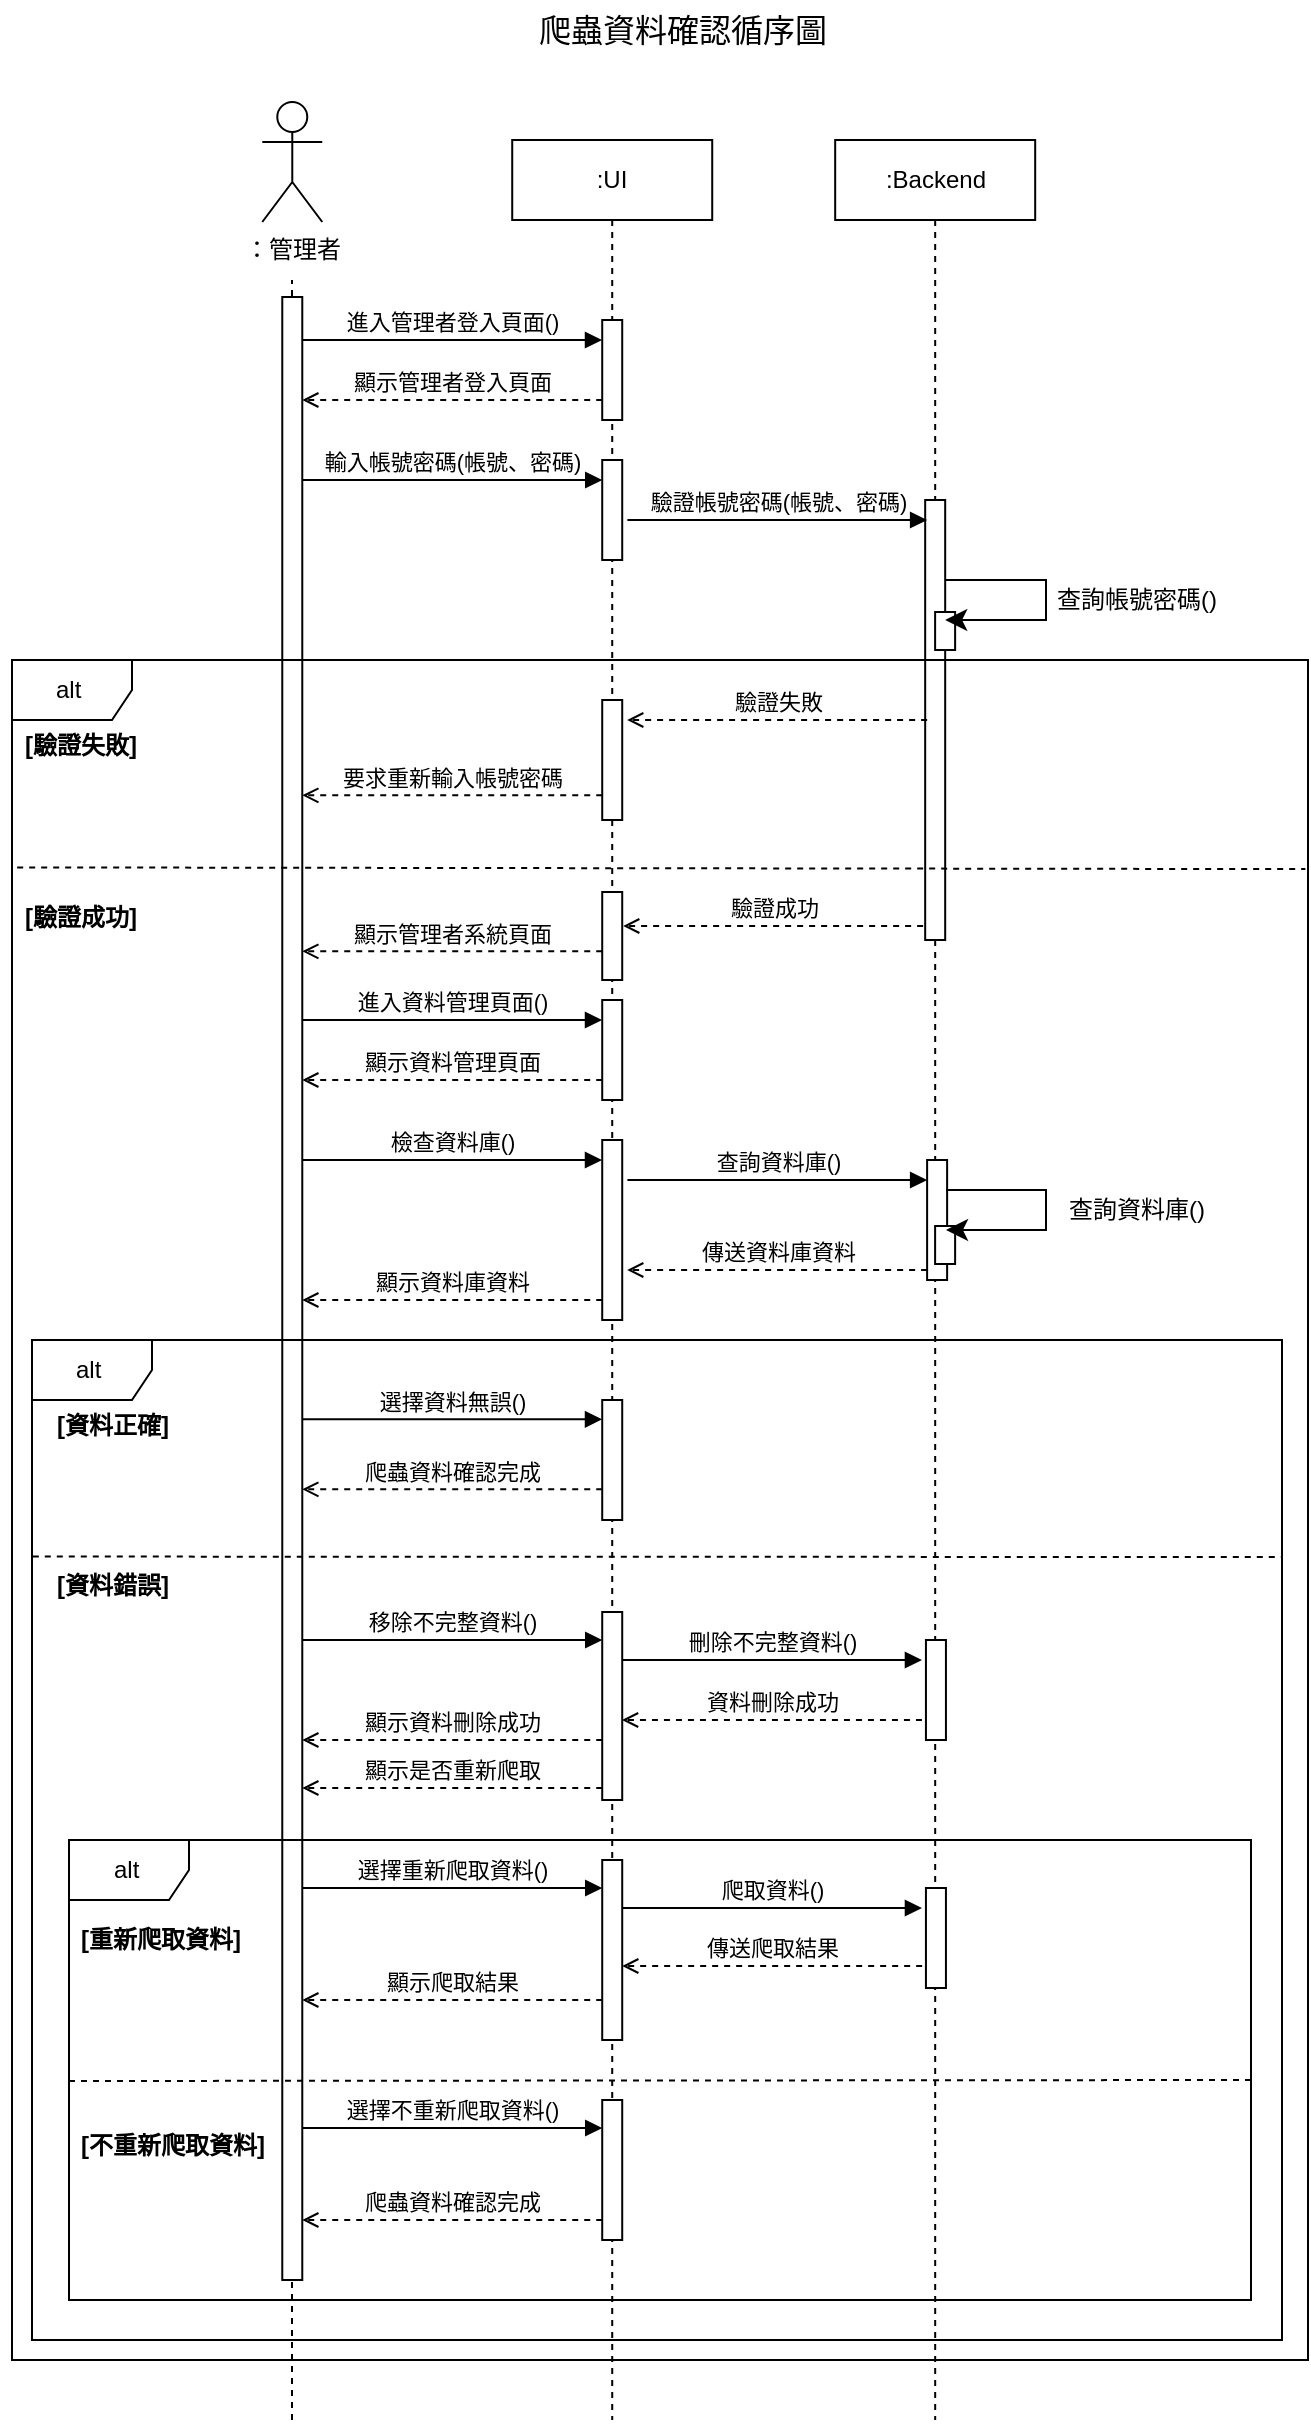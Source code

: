 <mxfile version="24.4.9" type="google">
  <diagram name="爬蟲資料確認循序圖" id="h2zrZuEtpmVf0U5pq_tw">
    <mxGraphModel grid="1" page="0" gridSize="10" guides="1" tooltips="1" connect="1" arrows="1" fold="1" pageScale="1" pageWidth="827" pageHeight="1169" math="0" shadow="0">
      <root>
        <mxCell id="0" />
        <mxCell id="1" parent="0" />
        <mxCell id="bg2msgem7Z4zpFXIcjBG-39" value=":Backend" style="shape=umlLifeline;perimeter=lifelinePerimeter;whiteSpace=wrap;html=1;container=1;dropTarget=0;collapsible=0;recursiveResize=0;outlineConnect=0;portConstraint=eastwest;newEdgeStyle={&quot;curved&quot;:0,&quot;rounded&quot;:0};" vertex="1" parent="1">
          <mxGeometry x="-598.41" y="30" width="100" height="1140" as="geometry" />
        </mxCell>
        <mxCell id="bg2msgem7Z4zpFXIcjBG-40" value="" style="html=1;points=[[0,0,0,0,5],[0,1,0,0,-5],[1,0,0,0,5],[1,1,0,0,-5]];perimeter=orthogonalPerimeter;outlineConnect=0;targetShapes=umlLifeline;portConstraint=eastwest;newEdgeStyle={&quot;curved&quot;:0,&quot;rounded&quot;:0};" vertex="1" parent="bg2msgem7Z4zpFXIcjBG-39">
          <mxGeometry x="45" y="180" width="10" height="220" as="geometry" />
        </mxCell>
        <mxCell id="jdp2tFiGNUv5h36sgg2k-23" value="" style="html=1;points=[[0,0,0,0,5],[0,1,0,0,-5],[1,0,0,0,5],[1,1,0,0,-5]];perimeter=orthogonalPerimeter;outlineConnect=0;targetShapes=umlLifeline;portConstraint=eastwest;newEdgeStyle={&quot;curved&quot;:0,&quot;rounded&quot;:0};" vertex="1" parent="bg2msgem7Z4zpFXIcjBG-39">
          <mxGeometry x="45.97" y="510" width="10" height="60" as="geometry" />
        </mxCell>
        <mxCell id="jdp2tFiGNUv5h36sgg2k-59" value="" style="html=1;points=[[0,0,0,0,5],[0,1,0,0,-5],[1,0,0,0,5],[1,1,0,0,-5]];perimeter=orthogonalPerimeter;outlineConnect=0;targetShapes=umlLifeline;portConstraint=eastwest;newEdgeStyle={&quot;curved&quot;:0,&quot;rounded&quot;:0};" vertex="1" parent="bg2msgem7Z4zpFXIcjBG-39">
          <mxGeometry x="49.97" y="236" width="10" height="19" as="geometry" />
        </mxCell>
        <mxCell id="jdp2tFiGNUv5h36sgg2k-60" value="" style="html=1;points=[[0,0,0,0,5],[0,1,0,0,-5],[1,0,0,0,5],[1,1,0,0,-5]];perimeter=orthogonalPerimeter;outlineConnect=0;targetShapes=umlLifeline;portConstraint=eastwest;newEdgeStyle={&quot;curved&quot;:0,&quot;rounded&quot;:0};" vertex="1" parent="bg2msgem7Z4zpFXIcjBG-39">
          <mxGeometry x="49.97" y="543" width="10" height="19" as="geometry" />
        </mxCell>
        <mxCell id="bg2msgem7Z4zpFXIcjBG-34" value=":UI" style="shape=umlLifeline;perimeter=lifelinePerimeter;whiteSpace=wrap;html=1;container=1;dropTarget=0;collapsible=0;recursiveResize=0;outlineConnect=0;portConstraint=eastwest;newEdgeStyle={&quot;curved&quot;:0,&quot;rounded&quot;:0};" vertex="1" parent="1">
          <mxGeometry x="-759.89" y="30" width="100" height="1140" as="geometry" />
        </mxCell>
        <mxCell id="bg2msgem7Z4zpFXIcjBG-35" value="" style="html=1;points=[[0,0,0,0,5],[0,1,0,0,-5],[1,0,0,0,5],[1,1,0,0,-5]];perimeter=orthogonalPerimeter;outlineConnect=0;targetShapes=umlLifeline;portConstraint=eastwest;newEdgeStyle={&quot;curved&quot;:0,&quot;rounded&quot;:0};" vertex="1" parent="bg2msgem7Z4zpFXIcjBG-34">
          <mxGeometry x="45" y="90" width="10" height="50" as="geometry" />
        </mxCell>
        <mxCell id="jdp2tFiGNUv5h36sgg2k-14" value="" style="html=1;points=[[0,0,0,0,5],[0,1,0,0,-5],[1,0,0,0,5],[1,1,0,0,-5]];perimeter=orthogonalPerimeter;outlineConnect=0;targetShapes=umlLifeline;portConstraint=eastwest;newEdgeStyle={&quot;curved&quot;:0,&quot;rounded&quot;:0};" vertex="1" parent="bg2msgem7Z4zpFXIcjBG-34">
          <mxGeometry x="45" y="160" width="10" height="50" as="geometry" />
        </mxCell>
        <mxCell id="jdp2tFiGNUv5h36sgg2k-20" value="" style="html=1;points=[[0,0,0,0,5],[0,1,0,0,-5],[1,0,0,0,5],[1,1,0,0,-5]];perimeter=orthogonalPerimeter;outlineConnect=0;targetShapes=umlLifeline;portConstraint=eastwest;newEdgeStyle={&quot;curved&quot;:0,&quot;rounded&quot;:0};" vertex="1" parent="bg2msgem7Z4zpFXIcjBG-34">
          <mxGeometry x="45" y="500" width="10" height="90" as="geometry" />
        </mxCell>
        <mxCell id="jdp2tFiGNUv5h36sgg2k-21" value="顯示資料庫資料" style="html=1;verticalAlign=bottom;labelBackgroundColor=none;endArrow=open;endFill=0;dashed=1;rounded=0;" edge="1" parent="bg2msgem7Z4zpFXIcjBG-34">
          <mxGeometry width="160" relative="1" as="geometry">
            <mxPoint x="45.0" y="580" as="sourcePoint" />
            <mxPoint x="-104.97" y="580" as="targetPoint" />
          </mxGeometry>
        </mxCell>
        <mxCell id="jdp2tFiGNUv5h36sgg2k-22" value="檢查資料庫()" style="html=1;verticalAlign=bottom;endArrow=block;curved=0;rounded=0;" edge="1" parent="bg2msgem7Z4zpFXIcjBG-34">
          <mxGeometry x="0.003" width="80" relative="1" as="geometry">
            <mxPoint x="-104.97" y="510" as="sourcePoint" />
            <mxPoint x="44.89" y="510" as="targetPoint" />
            <mxPoint as="offset" />
          </mxGeometry>
        </mxCell>
        <mxCell id="jdp2tFiGNUv5h36sgg2k-45" value="選擇重新爬取資料()" style="html=1;verticalAlign=bottom;endArrow=block;curved=0;rounded=0;" edge="1" parent="bg2msgem7Z4zpFXIcjBG-34">
          <mxGeometry x="0.003" width="80" relative="1" as="geometry">
            <mxPoint x="-104.86" y="874" as="sourcePoint" />
            <mxPoint x="45" y="874" as="targetPoint" />
            <mxPoint as="offset" />
          </mxGeometry>
        </mxCell>
        <mxCell id="jdp2tFiGNUv5h36sgg2k-46" value="" style="html=1;points=[[0,0,0,0,5],[0,1,0,0,-5],[1,0,0,0,5],[1,1,0,0,-5]];perimeter=orthogonalPerimeter;outlineConnect=0;targetShapes=umlLifeline;portConstraint=eastwest;newEdgeStyle={&quot;curved&quot;:0,&quot;rounded&quot;:0};" vertex="1" parent="bg2msgem7Z4zpFXIcjBG-34">
          <mxGeometry x="45" y="860" width="10" height="90" as="geometry" />
        </mxCell>
        <mxCell id="jdp2tFiGNUv5h36sgg2k-47" value="" style="html=1;points=[[0,0,0,0,5],[0,1,0,0,-5],[1,0,0,0,5],[1,1,0,0,-5]];perimeter=orthogonalPerimeter;outlineConnect=0;targetShapes=umlLifeline;portConstraint=eastwest;newEdgeStyle={&quot;curved&quot;:0,&quot;rounded&quot;:0};" vertex="1" parent="bg2msgem7Z4zpFXIcjBG-34">
          <mxGeometry x="206.86" y="874" width="10" height="50" as="geometry" />
        </mxCell>
        <mxCell id="jdp2tFiGNUv5h36sgg2k-48" value="爬取資料()" style="html=1;verticalAlign=bottom;endArrow=block;curved=0;rounded=0;" edge="1" parent="bg2msgem7Z4zpFXIcjBG-34">
          <mxGeometry x="0.003" width="80" relative="1" as="geometry">
            <mxPoint x="55" y="884" as="sourcePoint" />
            <mxPoint x="204.86" y="884" as="targetPoint" />
            <mxPoint as="offset" />
          </mxGeometry>
        </mxCell>
        <mxCell id="jdp2tFiGNUv5h36sgg2k-58" value="" style="endArrow=none;dashed=1;html=1;rounded=0;" edge="1" parent="1">
          <mxGeometry width="50" height="50" relative="1" as="geometry">
            <mxPoint x="-870" y="1170" as="sourcePoint" />
            <mxPoint x="-870" y="100" as="targetPoint" />
          </mxGeometry>
        </mxCell>
        <mxCell id="bg2msgem7Z4zpFXIcjBG-2" value="：管理者" style="shape=umlActor;verticalLabelPosition=bottom;verticalAlign=top;html=1;" vertex="1" parent="1">
          <mxGeometry x="-884.86" y="11" width="30" height="60" as="geometry" />
        </mxCell>
        <mxCell id="bg2msgem7Z4zpFXIcjBG-7" value="&lt;font style=&quot;font-size: 16px;&quot;&gt;爬蟲資料確認循序圖&lt;/font&gt;" style="text;html=1;align=center;verticalAlign=middle;resizable=0;points=[];autosize=1;strokeColor=none;fillColor=none;" vertex="1" parent="1">
          <mxGeometry x="-759.89" y="-40" width="170" height="30" as="geometry" />
        </mxCell>
        <mxCell id="bg2msgem7Z4zpFXIcjBG-10" value="" style="html=1;points=[[0,0,0,0,5],[0,1,0,0,-5],[1,0,0,0,5],[1,1,0,0,-5]];perimeter=orthogonalPerimeter;outlineConnect=0;targetShapes=umlLifeline;portConstraint=eastwest;newEdgeStyle={&quot;curved&quot;:0,&quot;rounded&quot;:0};" vertex="1" parent="1">
          <mxGeometry x="-874.86" y="108.5" width="10" height="991.5" as="geometry" />
        </mxCell>
        <mxCell id="bg2msgem7Z4zpFXIcjBG-50" value="alt&amp;nbsp;" style="shape=umlFrame;whiteSpace=wrap;html=1;pointerEvents=0;" vertex="1" parent="1">
          <mxGeometry x="-1010" y="290" width="648" height="850" as="geometry" />
        </mxCell>
        <mxCell id="bg2msgem7Z4zpFXIcjBG-55" value="[驗證失敗]" style="text;align=center;fontStyle=1;verticalAlign=middle;spacingLeft=3;spacingRight=3;strokeColor=none;rotatable=0;points=[[0,0.5],[1,0.5]];portConstraint=eastwest;html=1;" vertex="1" parent="1">
          <mxGeometry x="-1016" y="320" width="80" height="26" as="geometry" />
        </mxCell>
        <mxCell id="bg2msgem7Z4zpFXIcjBG-56" value="[驗證成功]" style="text;align=center;fontStyle=1;verticalAlign=middle;spacingLeft=3;spacingRight=3;strokeColor=none;rotatable=0;points=[[0,0.5],[1,0.5]];portConstraint=eastwest;html=1;" vertex="1" parent="1">
          <mxGeometry x="-1016" y="406" width="80" height="26" as="geometry" />
        </mxCell>
        <mxCell id="bg2msgem7Z4zpFXIcjBG-60" value="" style="endArrow=none;dashed=1;html=1;rounded=0;exitX=0.004;exitY=0.122;exitDx=0;exitDy=0;exitPerimeter=0;entryX=0.998;entryY=0.123;entryDx=0;entryDy=0;entryPerimeter=0;" edge="1" parent="1" target="bg2msgem7Z4zpFXIcjBG-50" source="bg2msgem7Z4zpFXIcjBG-50">
          <mxGeometry width="50" height="50" relative="1" as="geometry">
            <mxPoint x="-970" y="395" as="sourcePoint" />
            <mxPoint x="-370" y="394" as="targetPoint" />
          </mxGeometry>
        </mxCell>
        <mxCell id="jdp2tFiGNUv5h36sgg2k-2" value="輸入帳號密碼(帳號、密碼)" style="html=1;verticalAlign=bottom;endArrow=block;curved=0;rounded=0;" edge="1" parent="1" target="jdp2tFiGNUv5h36sgg2k-14">
          <mxGeometry width="80" relative="1" as="geometry">
            <mxPoint x="-864.86" y="200" as="sourcePoint" />
            <mxPoint x="-720" y="200" as="targetPoint" />
          </mxGeometry>
        </mxCell>
        <mxCell id="jdp2tFiGNUv5h36sgg2k-4" value="顯示管理者登入頁面" style="html=1;verticalAlign=bottom;labelBackgroundColor=none;endArrow=open;endFill=0;dashed=1;rounded=0;" edge="1" parent="1">
          <mxGeometry width="160" relative="1" as="geometry">
            <mxPoint x="-714.89" y="160" as="sourcePoint" />
            <mxPoint x="-864.86" y="160" as="targetPoint" />
          </mxGeometry>
        </mxCell>
        <mxCell id="jdp2tFiGNUv5h36sgg2k-5" value="" style="edgeStyle=segmentEdgeStyle;endArrow=classic;html=1;curved=0;rounded=0;endSize=8;startSize=8;sourcePerimeterSpacing=0;targetPerimeterSpacing=0;" edge="1" parent="1" target="bg2msgem7Z4zpFXIcjBG-40">
          <mxGeometry width="100" relative="1" as="geometry">
            <mxPoint x="-543" y="250" as="sourcePoint" />
            <mxPoint x="-443" y="290" as="targetPoint" />
            <Array as="points">
              <mxPoint x="-493" y="250" />
              <mxPoint x="-493" y="270" />
            </Array>
          </mxGeometry>
        </mxCell>
        <mxCell id="jdp2tFiGNUv5h36sgg2k-6" value="查詢帳號密碼()" style="text;html=1;align=center;verticalAlign=middle;resizable=0;points=[];autosize=1;strokeColor=none;fillColor=none;" vertex="1" parent="1">
          <mxGeometry x="-498.41" y="245" width="100" height="30" as="geometry" />
        </mxCell>
        <mxCell id="jdp2tFiGNUv5h36sgg2k-8" value="驗證成功" style="html=1;verticalAlign=bottom;labelBackgroundColor=none;endArrow=open;endFill=0;dashed=1;rounded=0;" edge="1" parent="1">
          <mxGeometry width="160" relative="1" as="geometry">
            <mxPoint x="-554.44" y="423" as="sourcePoint" />
            <mxPoint x="-704.41" y="423" as="targetPoint" />
          </mxGeometry>
        </mxCell>
        <mxCell id="jdp2tFiGNUv5h36sgg2k-9" value="要求重新輸入帳號密碼" style="html=1;verticalAlign=bottom;labelBackgroundColor=none;endArrow=open;endFill=0;dashed=1;rounded=0;" edge="1" parent="1">
          <mxGeometry width="160" relative="1" as="geometry">
            <mxPoint x="-714.89" y="357.66" as="sourcePoint" />
            <mxPoint x="-864.86" y="357.66" as="targetPoint" />
          </mxGeometry>
        </mxCell>
        <mxCell id="jdp2tFiGNUv5h36sgg2k-10" value="顯示管理者系統頁面" style="html=1;verticalAlign=bottom;labelBackgroundColor=none;endArrow=open;endFill=0;dashed=1;rounded=0;" edge="1" parent="1">
          <mxGeometry width="160" relative="1" as="geometry">
            <mxPoint x="-714.89" y="435.66" as="sourcePoint" />
            <mxPoint x="-864.86" y="435.66" as="targetPoint" />
          </mxGeometry>
        </mxCell>
        <mxCell id="jdp2tFiGNUv5h36sgg2k-11" value="驗證失敗" style="html=1;verticalAlign=bottom;labelBackgroundColor=none;endArrow=open;endFill=0;dashed=1;rounded=0;" edge="1" parent="1">
          <mxGeometry width="160" relative="1" as="geometry">
            <mxPoint x="-552.44" y="320" as="sourcePoint" />
            <mxPoint x="-702.41" y="320" as="targetPoint" />
          </mxGeometry>
        </mxCell>
        <mxCell id="jdp2tFiGNUv5h36sgg2k-12" value="進入管理者登入頁面()" style="html=1;verticalAlign=bottom;endArrow=block;curved=0;rounded=0;" edge="1" parent="1">
          <mxGeometry x="0.003" width="80" relative="1" as="geometry">
            <mxPoint x="-864.86" y="130" as="sourcePoint" />
            <mxPoint x="-715" y="130" as="targetPoint" />
            <mxPoint as="offset" />
          </mxGeometry>
        </mxCell>
        <mxCell id="jdp2tFiGNUv5h36sgg2k-13" value="驗證帳號密碼(帳號、密碼)" style="html=1;verticalAlign=bottom;endArrow=block;curved=0;rounded=0;" edge="1" parent="1">
          <mxGeometry width="80" relative="1" as="geometry">
            <mxPoint x="-702.3" y="220" as="sourcePoint" />
            <mxPoint x="-552.44" y="220" as="targetPoint" />
          </mxGeometry>
        </mxCell>
        <mxCell id="jdp2tFiGNUv5h36sgg2k-15" value="" style="html=1;points=[[0,0,0,0,5],[0,1,0,0,-5],[1,0,0,0,5],[1,1,0,0,-5]];perimeter=orthogonalPerimeter;outlineConnect=0;targetShapes=umlLifeline;portConstraint=eastwest;newEdgeStyle={&quot;curved&quot;:0,&quot;rounded&quot;:0};" vertex="1" parent="1">
          <mxGeometry x="-714.89" y="310" width="10" height="60" as="geometry" />
        </mxCell>
        <mxCell id="jdp2tFiGNUv5h36sgg2k-16" value="" style="html=1;points=[[0,0,0,0,5],[0,1,0,0,-5],[1,0,0,0,5],[1,1,0,0,-5]];perimeter=orthogonalPerimeter;outlineConnect=0;targetShapes=umlLifeline;portConstraint=eastwest;newEdgeStyle={&quot;curved&quot;:0,&quot;rounded&quot;:0};" vertex="1" parent="1">
          <mxGeometry x="-714.89" y="406" width="10" height="44" as="geometry" />
        </mxCell>
        <mxCell id="jdp2tFiGNUv5h36sgg2k-17" value="" style="html=1;points=[[0,0,0,0,5],[0,1,0,0,-5],[1,0,0,0,5],[1,1,0,0,-5]];perimeter=orthogonalPerimeter;outlineConnect=0;targetShapes=umlLifeline;portConstraint=eastwest;newEdgeStyle={&quot;curved&quot;:0,&quot;rounded&quot;:0};" vertex="1" parent="1">
          <mxGeometry x="-714.89" y="460" width="10" height="50" as="geometry" />
        </mxCell>
        <mxCell id="jdp2tFiGNUv5h36sgg2k-18" value="顯示資料管理頁面" style="html=1;verticalAlign=bottom;labelBackgroundColor=none;endArrow=open;endFill=0;dashed=1;rounded=0;" edge="1" parent="1">
          <mxGeometry width="160" relative="1" as="geometry">
            <mxPoint x="-714.89" y="500" as="sourcePoint" />
            <mxPoint x="-864.86" y="500" as="targetPoint" />
          </mxGeometry>
        </mxCell>
        <mxCell id="jdp2tFiGNUv5h36sgg2k-19" value="進入資料管理頁面()" style="html=1;verticalAlign=bottom;endArrow=block;curved=0;rounded=0;" edge="1" parent="1">
          <mxGeometry x="0.003" width="80" relative="1" as="geometry">
            <mxPoint x="-864.86" y="470" as="sourcePoint" />
            <mxPoint x="-715" y="470" as="targetPoint" />
            <mxPoint as="offset" />
          </mxGeometry>
        </mxCell>
        <mxCell id="jdp2tFiGNUv5h36sgg2k-24" value="查詢資料庫()" style="html=1;verticalAlign=bottom;endArrow=block;curved=0;rounded=0;" edge="1" parent="1">
          <mxGeometry x="0.003" width="80" relative="1" as="geometry">
            <mxPoint x="-702.3" y="550" as="sourcePoint" />
            <mxPoint x="-552.44" y="550" as="targetPoint" />
            <mxPoint as="offset" />
          </mxGeometry>
        </mxCell>
        <mxCell id="jdp2tFiGNUv5h36sgg2k-26" value="" style="edgeStyle=segmentEdgeStyle;endArrow=classic;html=1;curved=0;rounded=0;endSize=8;startSize=8;sourcePerimeterSpacing=0;targetPerimeterSpacing=0;" edge="1" parent="1">
          <mxGeometry width="100" relative="1" as="geometry">
            <mxPoint x="-543" y="555" as="sourcePoint" />
            <mxPoint x="-543" y="575" as="targetPoint" />
            <Array as="points">
              <mxPoint x="-493" y="555" />
              <mxPoint x="-493" y="575" />
            </Array>
          </mxGeometry>
        </mxCell>
        <mxCell id="jdp2tFiGNUv5h36sgg2k-27" value="查詢資料庫()" style="text;html=1;align=center;verticalAlign=middle;resizable=0;points=[];autosize=1;strokeColor=none;fillColor=none;" vertex="1" parent="1">
          <mxGeometry x="-493.41" y="550" width="90" height="30" as="geometry" />
        </mxCell>
        <mxCell id="jdp2tFiGNUv5h36sgg2k-28" value="傳送資料庫資料" style="html=1;verticalAlign=bottom;labelBackgroundColor=none;endArrow=open;endFill=0;dashed=1;rounded=0;" edge="1" parent="1">
          <mxGeometry width="160" relative="1" as="geometry">
            <mxPoint x="-552.44" y="595" as="sourcePoint" />
            <mxPoint x="-702.41" y="595" as="targetPoint" />
          </mxGeometry>
        </mxCell>
        <mxCell id="jdp2tFiGNUv5h36sgg2k-29" value="alt&amp;nbsp;" style="shape=umlFrame;whiteSpace=wrap;html=1;pointerEvents=0;" vertex="1" parent="1">
          <mxGeometry x="-1000" y="630" width="625" height="500" as="geometry" />
        </mxCell>
        <mxCell id="jdp2tFiGNUv5h36sgg2k-32" value="[資料正確]" style="text;align=center;fontStyle=1;verticalAlign=middle;spacingLeft=3;spacingRight=3;strokeColor=none;rotatable=0;points=[[0,0.5],[1,0.5]];portConstraint=eastwest;html=1;" vertex="1" parent="1">
          <mxGeometry x="-1000" y="660" width="80" height="26" as="geometry" />
        </mxCell>
        <mxCell id="jdp2tFiGNUv5h36sgg2k-33" value="[資料錯誤]" style="text;align=center;fontStyle=1;verticalAlign=middle;spacingLeft=3;spacingRight=3;strokeColor=none;rotatable=0;points=[[0,0.5],[1,0.5]];portConstraint=eastwest;html=1;" vertex="1" parent="1">
          <mxGeometry x="-1000" y="740" width="80" height="26" as="geometry" />
        </mxCell>
        <mxCell id="jdp2tFiGNUv5h36sgg2k-34" value="" style="endArrow=none;dashed=1;html=1;rounded=0;exitX=0.005;exitY=-0.066;exitDx=0;exitDy=0;exitPerimeter=0;entryX=1;entryY=0.217;entryDx=0;entryDy=0;entryPerimeter=0;" edge="1" parent="1" source="jdp2tFiGNUv5h36sgg2k-33" target="jdp2tFiGNUv5h36sgg2k-29">
          <mxGeometry width="50" height="50" relative="1" as="geometry">
            <mxPoint x="-981" y="741" as="sourcePoint" />
            <mxPoint x="-381" y="740" as="targetPoint" />
          </mxGeometry>
        </mxCell>
        <mxCell id="jdp2tFiGNUv5h36sgg2k-35" value="選擇資料無誤()" style="html=1;verticalAlign=bottom;endArrow=block;curved=0;rounded=0;" edge="1" parent="1">
          <mxGeometry x="0.003" width="80" relative="1" as="geometry">
            <mxPoint x="-864.86" y="669.66" as="sourcePoint" />
            <mxPoint x="-715" y="669.66" as="targetPoint" />
            <mxPoint as="offset" />
          </mxGeometry>
        </mxCell>
        <mxCell id="jdp2tFiGNUv5h36sgg2k-36" value="" style="html=1;points=[[0,0,0,0,5],[0,1,0,0,-5],[1,0,0,0,5],[1,1,0,0,-5]];perimeter=orthogonalPerimeter;outlineConnect=0;targetShapes=umlLifeline;portConstraint=eastwest;newEdgeStyle={&quot;curved&quot;:0,&quot;rounded&quot;:0};" vertex="1" parent="1">
          <mxGeometry x="-714.89" y="660" width="10" height="60" as="geometry" />
        </mxCell>
        <mxCell id="jdp2tFiGNUv5h36sgg2k-37" value="爬蟲資料確認完成" style="html=1;verticalAlign=bottom;labelBackgroundColor=none;endArrow=open;endFill=0;dashed=1;rounded=0;" edge="1" parent="1">
          <mxGeometry width="160" relative="1" as="geometry">
            <mxPoint x="-714.89" y="704.66" as="sourcePoint" />
            <mxPoint x="-864.86" y="704.66" as="targetPoint" />
          </mxGeometry>
        </mxCell>
        <mxCell id="jdp2tFiGNUv5h36sgg2k-38" value="移除不完整資料()" style="html=1;verticalAlign=bottom;endArrow=block;curved=0;rounded=0;" edge="1" parent="1">
          <mxGeometry x="0.003" width="80" relative="1" as="geometry">
            <mxPoint x="-864.75" y="780" as="sourcePoint" />
            <mxPoint x="-714.89" y="780" as="targetPoint" />
            <mxPoint as="offset" />
          </mxGeometry>
        </mxCell>
        <mxCell id="jdp2tFiGNUv5h36sgg2k-39" value="" style="html=1;points=[[0,0,0,0,5],[0,1,0,0,-5],[1,0,0,0,5],[1,1,0,0,-5]];perimeter=orthogonalPerimeter;outlineConnect=0;targetShapes=umlLifeline;portConstraint=eastwest;newEdgeStyle={&quot;curved&quot;:0,&quot;rounded&quot;:0};" vertex="1" parent="1">
          <mxGeometry x="-714.89" y="766" width="10" height="94" as="geometry" />
        </mxCell>
        <mxCell id="jdp2tFiGNUv5h36sgg2k-40" value="" style="html=1;points=[[0,0,0,0,5],[0,1,0,0,-5],[1,0,0,0,5],[1,1,0,0,-5]];perimeter=orthogonalPerimeter;outlineConnect=0;targetShapes=umlLifeline;portConstraint=eastwest;newEdgeStyle={&quot;curved&quot;:0,&quot;rounded&quot;:0};" vertex="1" parent="1">
          <mxGeometry x="-553.03" y="780" width="10" height="50" as="geometry" />
        </mxCell>
        <mxCell id="jdp2tFiGNUv5h36sgg2k-41" value="刪除不完整資料()" style="html=1;verticalAlign=bottom;endArrow=block;curved=0;rounded=0;" edge="1" parent="1">
          <mxGeometry x="0.003" width="80" relative="1" as="geometry">
            <mxPoint x="-704.89" y="790" as="sourcePoint" />
            <mxPoint x="-555.03" y="790" as="targetPoint" />
            <mxPoint as="offset" />
          </mxGeometry>
        </mxCell>
        <mxCell id="jdp2tFiGNUv5h36sgg2k-42" value="資料刪除成功" style="html=1;verticalAlign=bottom;labelBackgroundColor=none;endArrow=open;endFill=0;dashed=1;rounded=0;" edge="1" parent="1">
          <mxGeometry width="160" relative="1" as="geometry">
            <mxPoint x="-555.03" y="820" as="sourcePoint" />
            <mxPoint x="-705.0" y="820" as="targetPoint" />
          </mxGeometry>
        </mxCell>
        <mxCell id="jdp2tFiGNUv5h36sgg2k-43" value="顯示資料刪除成功" style="html=1;verticalAlign=bottom;labelBackgroundColor=none;endArrow=open;endFill=0;dashed=1;rounded=0;" edge="1" parent="1">
          <mxGeometry width="160" relative="1" as="geometry">
            <mxPoint x="-714.89" y="830" as="sourcePoint" />
            <mxPoint x="-864.86" y="830" as="targetPoint" />
          </mxGeometry>
        </mxCell>
        <mxCell id="jdp2tFiGNUv5h36sgg2k-44" value="alt&amp;nbsp;" style="shape=umlFrame;whiteSpace=wrap;html=1;pointerEvents=0;" vertex="1" parent="1">
          <mxGeometry x="-981.5" y="880" width="591" height="230" as="geometry" />
        </mxCell>
        <mxCell id="jdp2tFiGNUv5h36sgg2k-49" value="[重新爬取資料]" style="text;align=center;fontStyle=1;verticalAlign=middle;spacingLeft=3;spacingRight=3;strokeColor=none;rotatable=0;points=[[0,0.5],[1,0.5]];portConstraint=eastwest;html=1;" vertex="1" parent="1">
          <mxGeometry x="-976.5" y="917" width="80" height="26" as="geometry" />
        </mxCell>
        <mxCell id="jdp2tFiGNUv5h36sgg2k-50" value="[不重新爬取資料]" style="text;align=center;fontStyle=1;verticalAlign=middle;spacingLeft=3;spacingRight=3;strokeColor=none;rotatable=0;points=[[0,0.5],[1,0.5]];portConstraint=eastwest;html=1;" vertex="1" parent="1">
          <mxGeometry x="-970" y="1020" width="80" height="26" as="geometry" />
        </mxCell>
        <mxCell id="jdp2tFiGNUv5h36sgg2k-51" value="顯示是否重新爬取" style="html=1;verticalAlign=bottom;labelBackgroundColor=none;endArrow=open;endFill=0;dashed=1;rounded=0;" edge="1" parent="1">
          <mxGeometry width="160" relative="1" as="geometry">
            <mxPoint x="-714.89" y="854" as="sourcePoint" />
            <mxPoint x="-864.86" y="854" as="targetPoint" />
          </mxGeometry>
        </mxCell>
        <mxCell id="jdp2tFiGNUv5h36sgg2k-52" value="傳送爬取結果" style="html=1;verticalAlign=bottom;labelBackgroundColor=none;endArrow=open;endFill=0;dashed=1;rounded=0;" edge="1" parent="1">
          <mxGeometry width="160" relative="1" as="geometry">
            <mxPoint x="-554.92" y="943" as="sourcePoint" />
            <mxPoint x="-704.89" y="943" as="targetPoint" />
          </mxGeometry>
        </mxCell>
        <mxCell id="jdp2tFiGNUv5h36sgg2k-53" value="顯示爬取結果" style="html=1;verticalAlign=bottom;labelBackgroundColor=none;endArrow=open;endFill=0;dashed=1;rounded=0;" edge="1" parent="1">
          <mxGeometry width="160" relative="1" as="geometry">
            <mxPoint x="-714.89" y="960" as="sourcePoint" />
            <mxPoint x="-864.86" y="960" as="targetPoint" />
          </mxGeometry>
        </mxCell>
        <mxCell id="jdp2tFiGNUv5h36sgg2k-54" value="" style="endArrow=none;dashed=1;html=1;rounded=0;" edge="1" parent="1">
          <mxGeometry width="50" height="50" relative="1" as="geometry">
            <mxPoint x="-981.5" y="1000.5" as="sourcePoint" />
            <mxPoint x="-390" y="1000" as="targetPoint" />
          </mxGeometry>
        </mxCell>
        <mxCell id="jdp2tFiGNUv5h36sgg2k-55" value="選擇不重新爬取資料()" style="html=1;verticalAlign=bottom;endArrow=block;curved=0;rounded=0;" edge="1" parent="1">
          <mxGeometry x="0.003" width="80" relative="1" as="geometry">
            <mxPoint x="-864.75" y="1024" as="sourcePoint" />
            <mxPoint x="-714.89" y="1024" as="targetPoint" />
            <mxPoint as="offset" />
          </mxGeometry>
        </mxCell>
        <mxCell id="jdp2tFiGNUv5h36sgg2k-56" value="" style="html=1;points=[[0,0,0,0,5],[0,1,0,0,-5],[1,0,0,0,5],[1,1,0,0,-5]];perimeter=orthogonalPerimeter;outlineConnect=0;targetShapes=umlLifeline;portConstraint=eastwest;newEdgeStyle={&quot;curved&quot;:0,&quot;rounded&quot;:0};" vertex="1" parent="1">
          <mxGeometry x="-714.89" y="1010" width="10" height="70" as="geometry" />
        </mxCell>
        <mxCell id="jdp2tFiGNUv5h36sgg2k-57" value="爬蟲資料確認完成" style="html=1;verticalAlign=bottom;labelBackgroundColor=none;endArrow=open;endFill=0;dashed=1;rounded=0;" edge="1" parent="1">
          <mxGeometry width="160" relative="1" as="geometry">
            <mxPoint x="-714.89" y="1070" as="sourcePoint" />
            <mxPoint x="-864.86" y="1070" as="targetPoint" />
          </mxGeometry>
        </mxCell>
      </root>
    </mxGraphModel>
  </diagram>
</mxfile>
